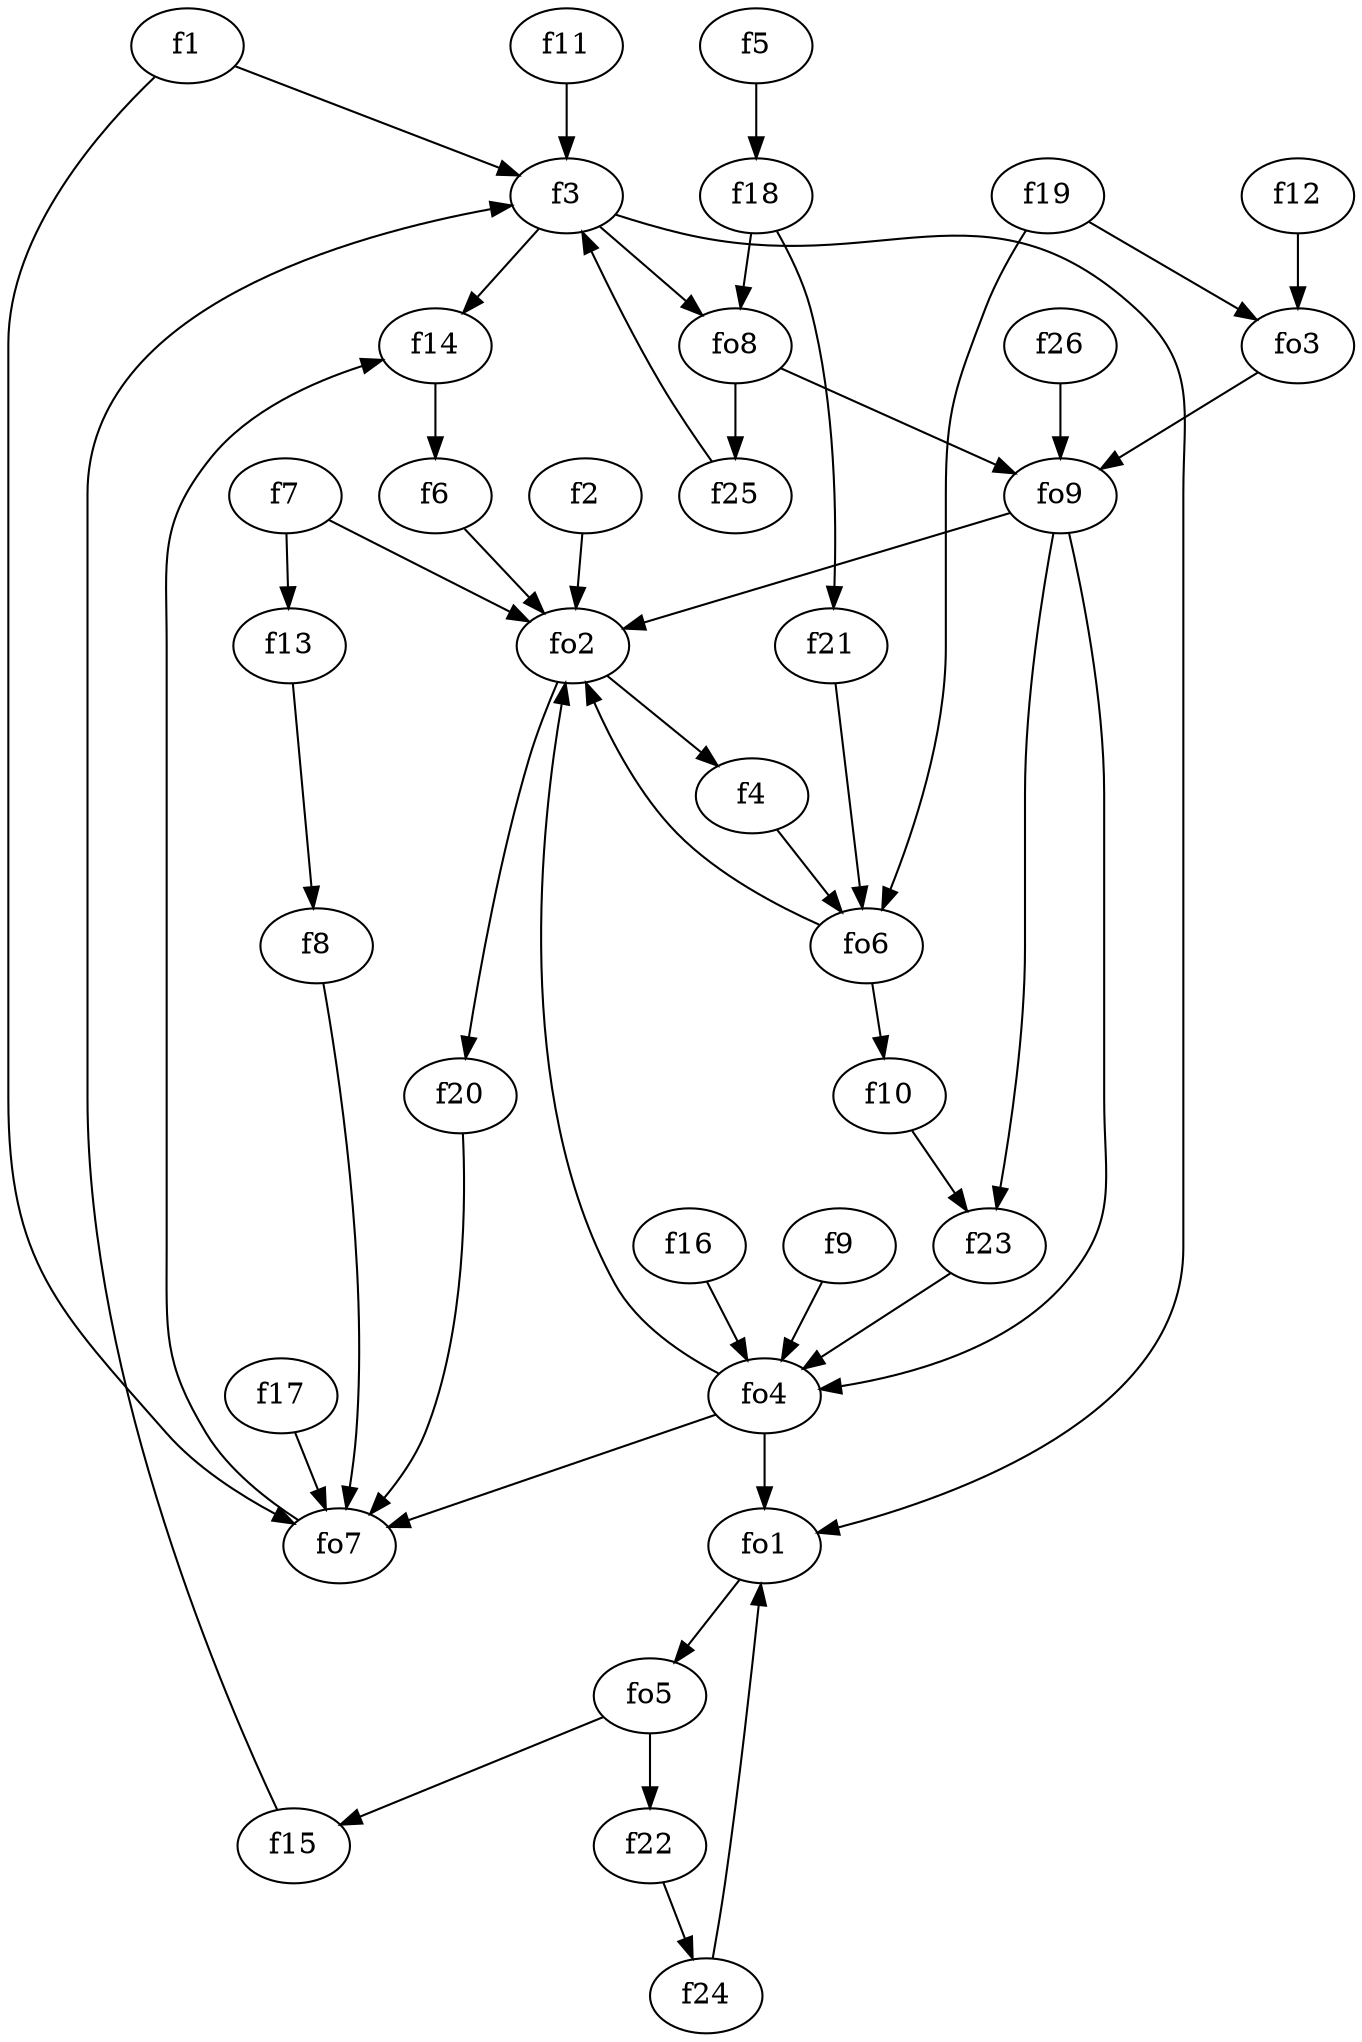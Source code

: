 strict digraph  {
f1;
f2;
f3;
f4;
f5;
f6;
f7;
f8;
f9;
f10;
f11;
f12;
f13;
f14;
f15;
f16;
f17;
f18;
f19;
f20;
f21;
f22;
f23;
f24;
f25;
f26;
fo1;
fo2;
fo3;
fo4;
fo5;
fo6;
fo7;
fo8;
fo9;
f1 -> f3  [weight=2];
f1 -> fo7  [weight=2];
f2 -> fo2  [weight=2];
f3 -> fo1  [weight=2];
f3 -> f14  [weight=2];
f3 -> fo8  [weight=2];
f4 -> fo6  [weight=2];
f5 -> f18  [weight=2];
f6 -> fo2  [weight=2];
f7 -> fo2  [weight=2];
f7 -> f13  [weight=2];
f8 -> fo7  [weight=2];
f9 -> fo4  [weight=2];
f10 -> f23  [weight=2];
f11 -> f3  [weight=2];
f12 -> fo3  [weight=2];
f13 -> f8  [weight=2];
f14 -> f6  [weight=2];
f15 -> f3  [weight=2];
f16 -> fo4  [weight=2];
f17 -> fo7  [weight=2];
f18 -> f21  [weight=2];
f18 -> fo8  [weight=2];
f19 -> fo3  [weight=2];
f19 -> fo6  [weight=2];
f20 -> fo7  [weight=2];
f21 -> fo6  [weight=2];
f22 -> f24  [weight=2];
f23 -> fo4  [weight=2];
f24 -> fo1  [weight=2];
f25 -> f3  [weight=2];
f26 -> fo9  [weight=2];
fo1 -> fo5  [weight=2];
fo2 -> f20  [weight=2];
fo2 -> f4  [weight=2];
fo3 -> fo9  [weight=2];
fo4 -> fo1  [weight=2];
fo4 -> fo2  [weight=2];
fo4 -> fo7  [weight=2];
fo5 -> f22  [weight=2];
fo5 -> f15  [weight=2];
fo6 -> f10  [weight=2];
fo6 -> fo2  [weight=2];
fo7 -> f14  [weight=2];
fo8 -> fo9  [weight=2];
fo8 -> f25  [weight=2];
fo9 -> fo2  [weight=2];
fo9 -> fo4  [weight=2];
fo9 -> f23  [weight=2];
}
